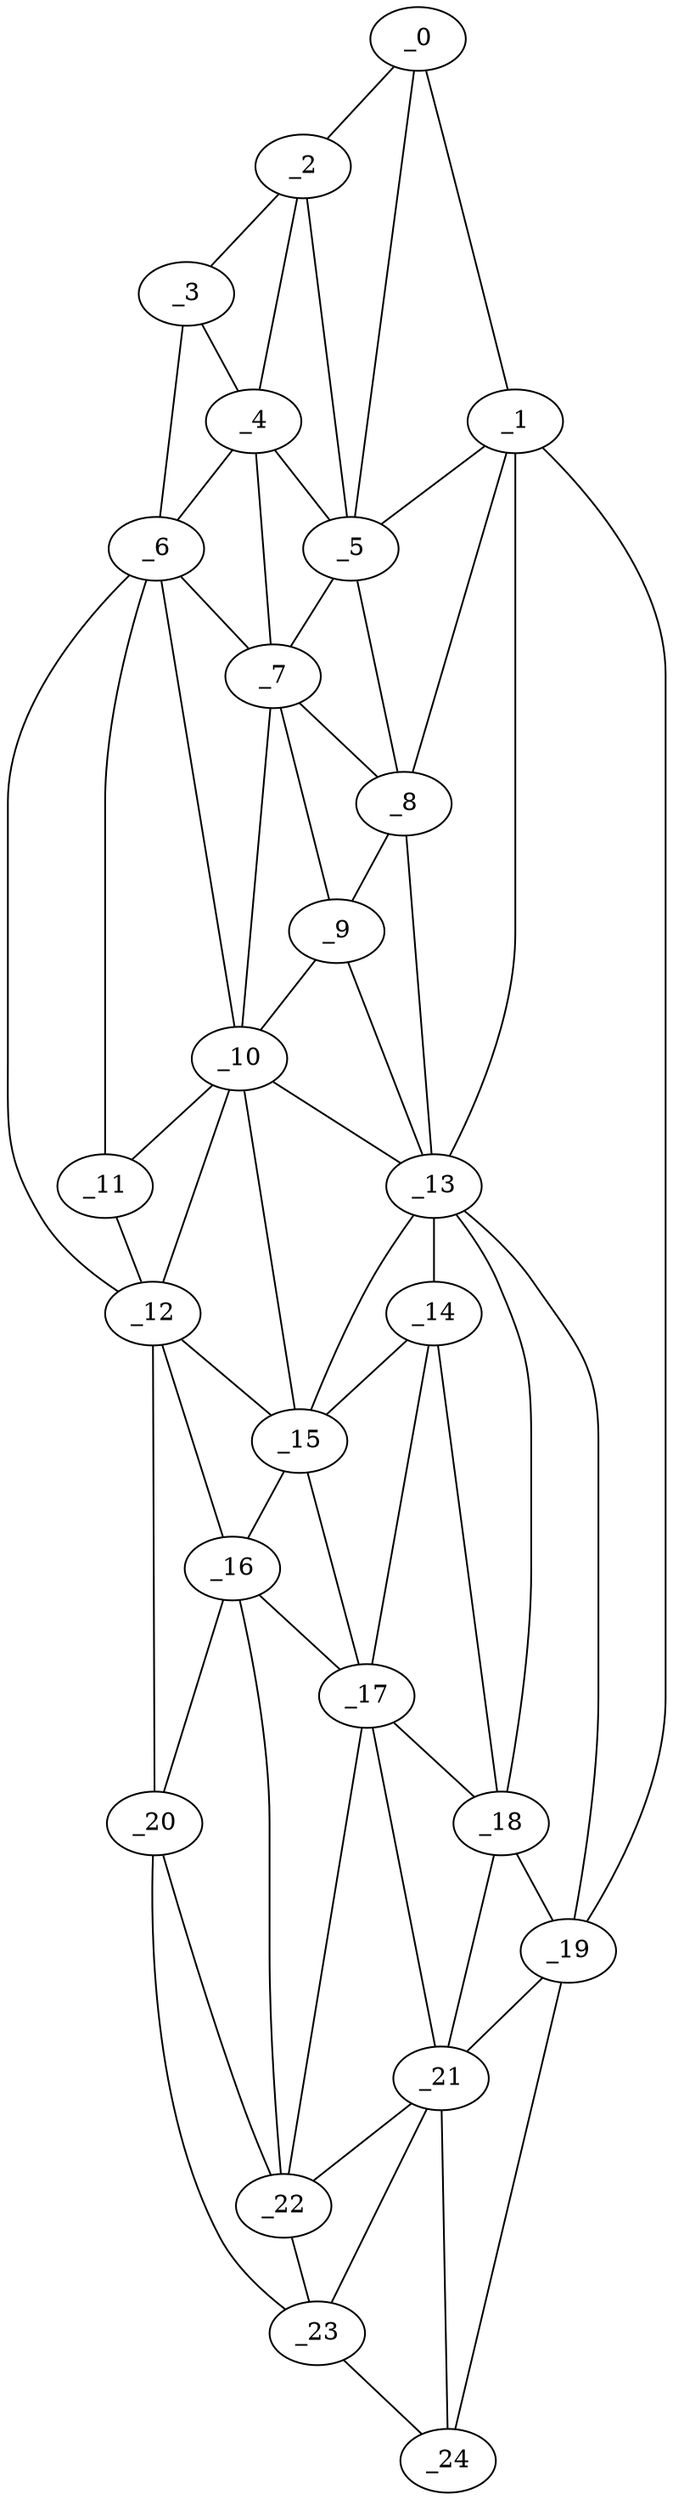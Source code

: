 graph "obj68__210.gxl" {
	_0	 [x=1,
		y=75];
	_1	 [x=1,
		y=84];
	_0 -- _1	 [valence=1];
	_2	 [x=5,
		y=61];
	_0 -- _2	 [valence=1];
	_5	 [x=17,
		y=59];
	_0 -- _5	 [valence=1];
	_1 -- _5	 [valence=1];
	_8	 [x=46,
		y=65];
	_1 -- _8	 [valence=2];
	_13	 [x=88,
		y=76];
	_1 -- _13	 [valence=1];
	_19	 [x=114,
		y=92];
	_1 -- _19	 [valence=1];
	_3	 [x=15,
		y=40];
	_2 -- _3	 [valence=1];
	_4	 [x=15,
		y=50];
	_2 -- _4	 [valence=2];
	_2 -- _5	 [valence=2];
	_3 -- _4	 [valence=1];
	_6	 [x=24,
		y=35];
	_3 -- _6	 [valence=1];
	_4 -- _5	 [valence=1];
	_4 -- _6	 [valence=2];
	_7	 [x=45,
		y=59];
	_4 -- _7	 [valence=1];
	_5 -- _7	 [valence=2];
	_5 -- _8	 [valence=1];
	_6 -- _7	 [valence=2];
	_10	 [x=70,
		y=42];
	_6 -- _10	 [valence=1];
	_11	 [x=77,
		y=36];
	_6 -- _11	 [valence=2];
	_12	 [x=82,
		y=35];
	_6 -- _12	 [valence=1];
	_7 -- _8	 [valence=2];
	_9	 [x=53,
		y=60];
	_7 -- _9	 [valence=1];
	_7 -- _10	 [valence=2];
	_8 -- _9	 [valence=2];
	_8 -- _13	 [valence=2];
	_9 -- _10	 [valence=2];
	_9 -- _13	 [valence=1];
	_10 -- _11	 [valence=2];
	_10 -- _12	 [valence=2];
	_10 -- _13	 [valence=2];
	_15	 [x=100,
		y=59];
	_10 -- _15	 [valence=2];
	_11 -- _12	 [valence=1];
	_12 -- _15	 [valence=1];
	_16	 [x=107,
		y=43];
	_12 -- _16	 [valence=1];
	_20	 [x=116,
		y=37];
	_12 -- _20	 [valence=1];
	_14	 [x=99,
		y=69];
	_13 -- _14	 [valence=2];
	_13 -- _15	 [valence=1];
	_18	 [x=110,
		y=74];
	_13 -- _18	 [valence=2];
	_13 -- _19	 [valence=1];
	_14 -- _15	 [valence=2];
	_17	 [x=108,
		y=58];
	_14 -- _17	 [valence=2];
	_14 -- _18	 [valence=2];
	_15 -- _16	 [valence=1];
	_15 -- _17	 [valence=1];
	_16 -- _17	 [valence=2];
	_16 -- _20	 [valence=2];
	_22	 [x=118,
		y=52];
	_16 -- _22	 [valence=1];
	_17 -- _18	 [valence=1];
	_21	 [x=117,
		y=72];
	_17 -- _21	 [valence=2];
	_17 -- _22	 [valence=2];
	_18 -- _19	 [valence=2];
	_18 -- _21	 [valence=2];
	_19 -- _21	 [valence=2];
	_24	 [x=127,
		y=84];
	_19 -- _24	 [valence=1];
	_20 -- _22	 [valence=1];
	_23	 [x=126,
		y=75];
	_20 -- _23	 [valence=1];
	_21 -- _22	 [valence=1];
	_21 -- _23	 [valence=2];
	_21 -- _24	 [valence=1];
	_22 -- _23	 [valence=2];
	_23 -- _24	 [valence=1];
}
